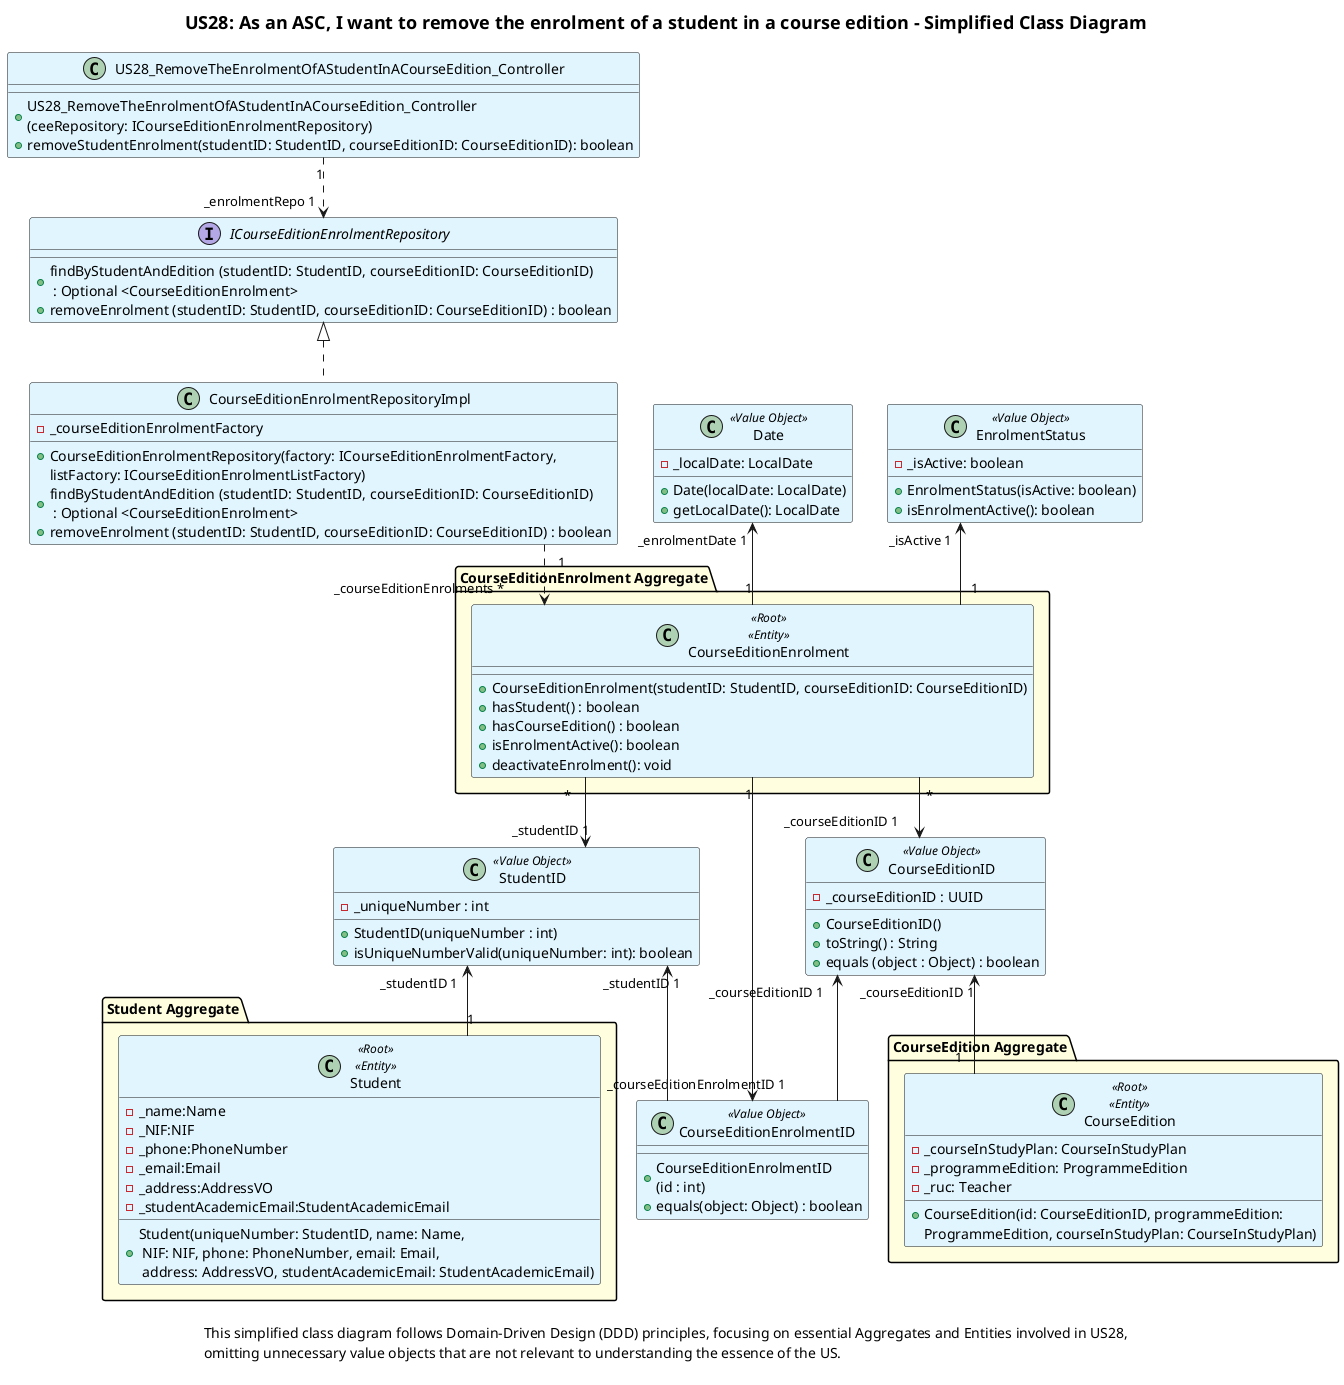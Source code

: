 @startuml
title US28: As an ASC, I want to remove the enrolment of a student in a course edition - Simplified Class Diagram

'!pragma layout smetana
skinparam classBackgroundColor #E1F5FE
skinparam titleFontSize 18
skinparam linetype ortho
skinparam LegendBackgroundColor white  ' Fundo branco para não ficar cinzento
skinparam LegendBorderColor white  ' Sem borda visível

legend
This simplified class diagram follows Domain-Driven Design (DDD) principles, focusing on essential Aggregates and Entities involved in US28,
omitting unnecessary value objects that are not relevant to understanding the essence of the US.
endlegend

class US28_RemoveTheEnrolmentOfAStudentInACourseEdition_Controller {
    +US28_RemoveTheEnrolmentOfAStudentInACourseEdition_Controller\n(ceeRepository: ICourseEditionEnrolmentRepository)
    +removeStudentEnrolment(studentID: StudentID, courseEditionID: CourseEditionID): boolean
}

package "CourseEditionEnrolment Aggregate" #LightYellow{
class CourseEditionEnrolment <<Root>> <<Entity>>{
    +CourseEditionEnrolment(studentID: StudentID, courseEditionID: CourseEditionID)
    +hasStudent() : boolean
    +hasCourseEdition() : boolean
    +isEnrolmentActive(): boolean
    +deactivateEnrolment(): void
}
}

class Date <<Value Object >> {
    -_localDate: LocalDate
    + Date(localDate: LocalDate)
    + getLocalDate(): LocalDate
}

class EnrolmentStatus <<Value Object>>{
    -_isActive: boolean
    + EnrolmentStatus(isActive: boolean)
    + isEnrolmentActive(): boolean
    }


class CourseEditionEnrolmentRepositoryImpl {
    -_courseEditionEnrolmentFactory
    +CourseEditionEnrolmentRepository(factory: ICourseEditionEnrolmentFactory,
     listFactory: ICourseEditionEnrolmentListFactory)
    +findByStudentAndEdition (studentID: StudentID, courseEditionID: CourseEditionID)\n : Optional <CourseEditionEnrolment>
    +removeEnrolment (studentID: StudentID, courseEditionID: CourseEditionID) : boolean
}

interface ICourseEditionEnrolmentRepository {
    +findByStudentAndEdition (studentID: StudentID, courseEditionID: CourseEditionID)\n : Optional <CourseEditionEnrolment>
    +removeEnrolment (studentID: StudentID, courseEditionID: CourseEditionID) : boolean
}

package "Student Aggregate" #LightYellow{
class Student <<Root>> <<Entity>>{
    -_name:Name
    -_NIF:NIF
    -_phone:PhoneNumber
    -_email:Email
    -_address:AddressVO
    -_studentAcademicEmail:StudentAcademicEmail
    + Student(uniqueNumber: StudentID, name: Name, \n NIF: NIF, phone: PhoneNumber, email: Email, \n address: AddressVO, studentAcademicEmail: StudentAcademicEmail)
}
}

class StudentID <<Value Object>> {
    -_uniqueNumber : int
    + StudentID(uniqueNumber : int)
    + isUniqueNumberValid(uniqueNumber: int): boolean
}





package "CourseEdition Aggregate" #LightYellow{
class CourseEdition <<Root>> <<Entity>>{
    -_courseInStudyPlan: CourseInStudyPlan
    -_programmeEdition: ProgrammeEdition
    -_ruc: Teacher
    +CourseEdition(id: CourseEditionID, programmeEdition:
    ProgrammeEdition, courseInStudyPlan: CourseInStudyPlan)
}
}

class CourseEditionID <<Value Object>> {
    -_courseEditionID : UUID
    + CourseEditionID()
    + toString() : String
    + equals (object : Object) : boolean
}

class CourseEditionEnrolmentID <<Value Object>> {
    + CourseEditionEnrolmentID\n(id : int)
    + equals(object: Object) : boolean
    }






CourseEditionEnrolment "*" --> "_studentID 1" StudentID
CourseEditionEnrolment "*" --> "_courseEditionID 1    " CourseEditionID
ICourseEditionEnrolmentRepository <|.. CourseEditionEnrolmentRepositoryImpl
US28_RemoveTheEnrolmentOfAStudentInACourseEdition_Controller "1" ..> "_enrolmentRepo 1" ICourseEditionEnrolmentRepository
Date "_enrolmentDate 1" <-- "1" CourseEditionEnrolment
EnrolmentStatus "_isActive 1" <-- "1" CourseEditionEnrolment
StudentID "_studentID 1" <-- "1" Student
CourseEditionEnrolmentRepositoryImpl "1"..> "_courseEditionEnrolments *    " CourseEditionEnrolment
CourseEditionID "_courseEditionID 1" <-- "1" CourseEdition
CourseEditionEnrolmentID "_courseEditionEnrolmentID 1" <-- "1" CourseEditionEnrolment
StudentID "_studentID 1" <--  CourseEditionEnrolmentID
CourseEditionID "_courseEditionID 1" <--  CourseEditionEnrolmentID




@enduml

